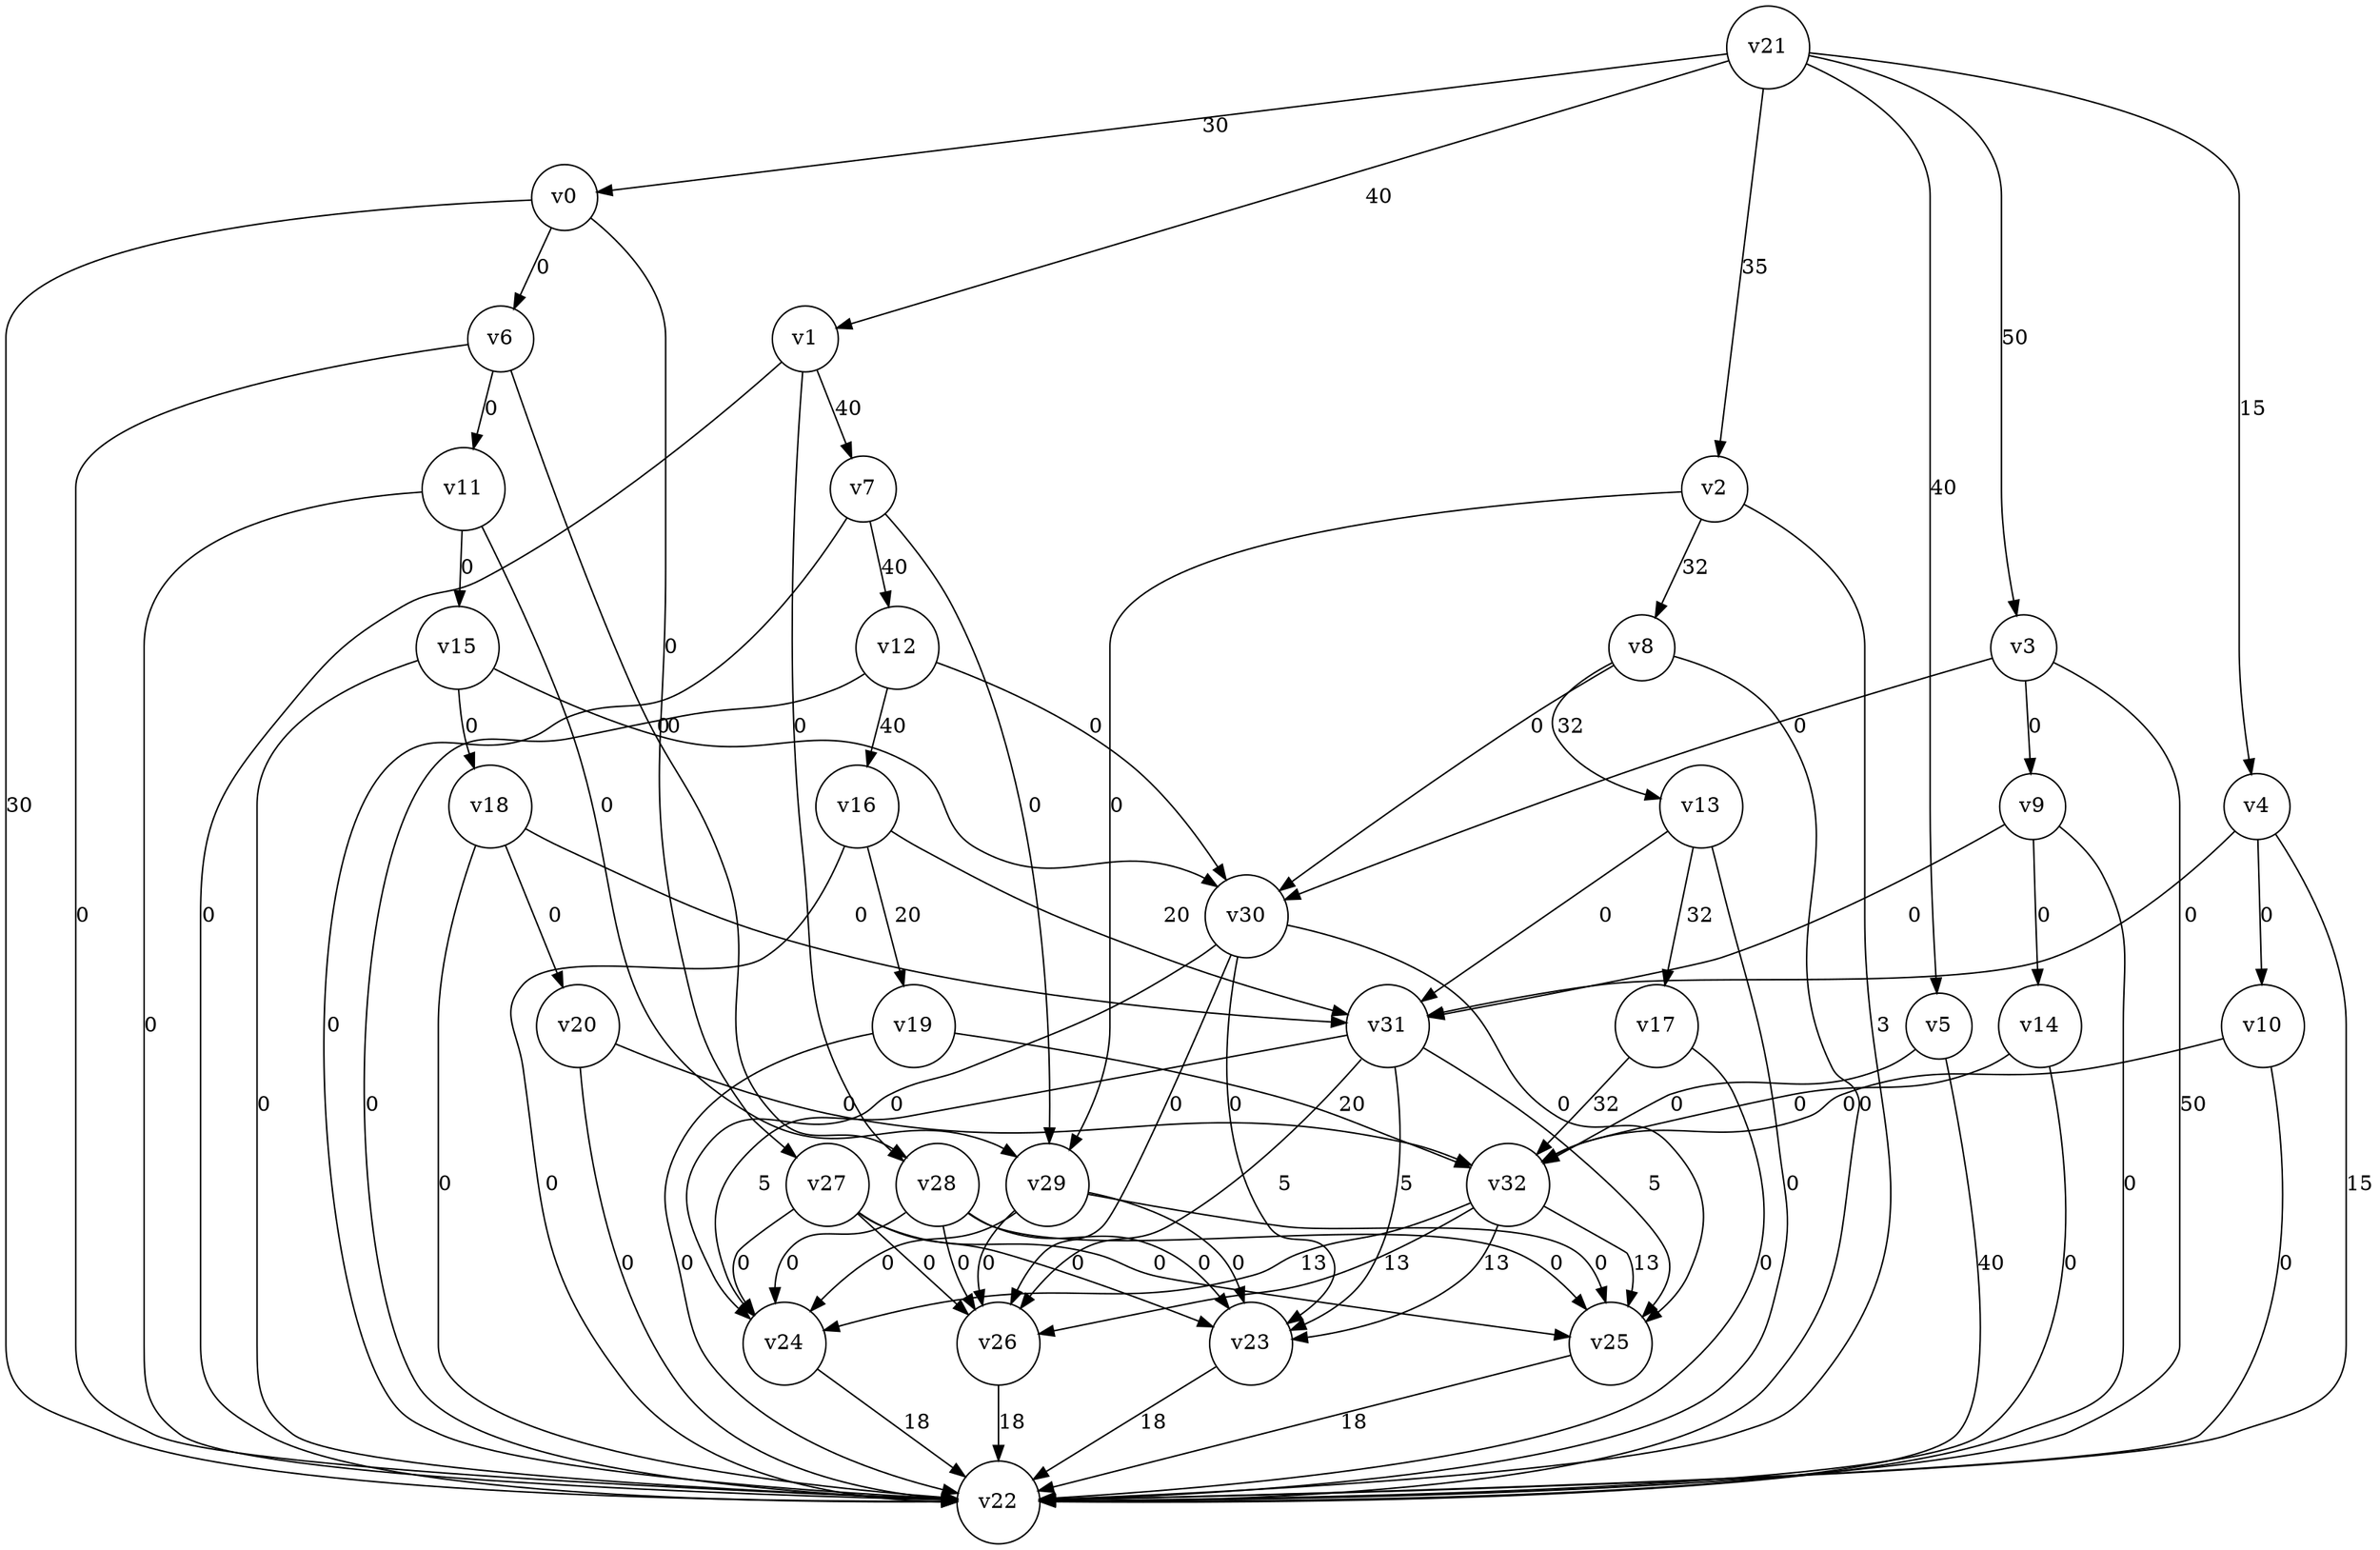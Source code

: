 digraph
{
	node [shape=circle, label="v0"] 0;
	node [shape=circle, label="v1"] 1;
	node [shape=circle, label="v2"] 2;
	node [shape=circle, label="v3"] 3;
	node [shape=circle, label="v4"] 4;
	node [shape=circle, label="v5"] 5;
	node [shape=circle, label="v6"] 6;
	node [shape=circle, label="v7"] 7;
	node [shape=circle, label="v8"] 8;
	node [shape=circle, label="v9"] 9;
	node [shape=circle, label="v10"] 10;
	node [shape=circle, label="v11"] 11;
	node [shape=circle, label="v12"] 12;
	node [shape=circle, label="v13"] 13;
	node [shape=circle, label="v14"] 14;
	node [shape=circle, label="v15"] 15;
	node [shape=circle, label="v16"] 16;
	node [shape=circle, label="v17"] 17;
	node [shape=circle, label="v18"] 18;
	node [shape=circle, label="v19"] 19;
	node [shape=circle, label="v20"] 20;
	node [shape=circle, label="v21"] 21;
	node [shape=circle, label="v22"] 22;
	node [shape=circle, label="v23"] 23;
	node [shape=circle, label="v24"] 24;
	node [shape=circle, label="v25"] 25;
	node [shape=circle, label="v26"] 26;
	node [shape=circle, label="v27"] 27;
	node [shape=circle, label="v28"] 28;
	node [shape=circle, label="v29"] 29;
	node [shape=circle, label="v30"] 30;
	node [shape=circle, label="v31"] 31;
	node [shape=circle, label="v32"] 32;
	0 -> 6 [label="0"]
	0 -> 22 [label="30"]
	0 -> 27 [label="0"]
	1 -> 7 [label="40"]
	1 -> 22 [label="0"]
	1 -> 28 [label="0"]
	2 -> 8 [label="32"]
	2 -> 22 [label="3"]
	2 -> 29 [label="0"]
	3 -> 9 [label="0"]
	3 -> 22 [label="50"]
	3 -> 30 [label="0"]
	4 -> 10 [label="0"]
	4 -> 22 [label="15"]
	4 -> 31 [label="0"]
	5 -> 22 [label="40"]
	5 -> 32 [label="0"]
	6 -> 11 [label="0"]
	6 -> 22 [label="0"]
	6 -> 28 [label="0"]
	7 -> 12 [label="40"]
	7 -> 22 [label="0"]
	7 -> 29 [label="0"]
	8 -> 13 [label="32"]
	8 -> 22 [label="0"]
	8 -> 30 [label="0"]
	9 -> 14 [label="0"]
	9 -> 22 [label="0"]
	9 -> 31 [label="0"]
	10 -> 22 [label="0"]
	10 -> 32 [label="0"]
	11 -> 15 [label="0"]
	11 -> 22 [label="0"]
	11 -> 29 [label="0"]
	12 -> 16 [label="40"]
	12 -> 22 [label="0"]
	12 -> 30 [label="0"]
	13 -> 17 [label="32"]
	13 -> 22 [label="0"]
	13 -> 31 [label="0"]
	14 -> 22 [label="0"]
	14 -> 32 [label="0"]
	15 -> 18 [label="0"]
	15 -> 22 [label="0"]
	15 -> 30 [label="0"]
	16 -> 19 [label="20"]
	16 -> 22 [label="0"]
	16 -> 31 [label="20"]
	17 -> 22 [label="0"]
	17 -> 32 [label="32"]
	18 -> 20 [label="0"]
	18 -> 22 [label="0"]
	18 -> 31 [label="0"]
	19 -> 22 [label="0"]
	19 -> 32 [label="20"]
	20 -> 22 [label="0"]
	20 -> 32 [label="0"]
	21 -> 0 [label="30"]
	21 -> 1 [label="40"]
	21 -> 2 [label="35"]
	21 -> 3 [label="50"]
	21 -> 4 [label="15"]
	21 -> 5 [label="40"]
	23 -> 22 [label="18"]
	24 -> 22 [label="18"]
	25 -> 22 [label="18"]
	26 -> 22 [label="18"]
	27 -> 23 [label="0"]
	27 -> 24 [label="0"]
	27 -> 25 [label="0"]
	27 -> 26 [label="0"]
	28 -> 23 [label="0"]
	28 -> 24 [label="0"]
	28 -> 25 [label="0"]
	28 -> 26 [label="0"]
	29 -> 23 [label="0"]
	29 -> 24 [label="0"]
	29 -> 25 [label="0"]
	29 -> 26 [label="0"]
	30 -> 23 [label="0"]
	30 -> 24 [label="0"]
	30 -> 25 [label="0"]
	30 -> 26 [label="0"]
	31 -> 23 [label="5"]
	31 -> 24 [label="5"]
	31 -> 25 [label="5"]
	31 -> 26 [label="5"]
	32 -> 23 [label="13"]
	32 -> 24 [label="13"]
	32 -> 25 [label="13"]
	32 -> 26 [label="13"]
}
